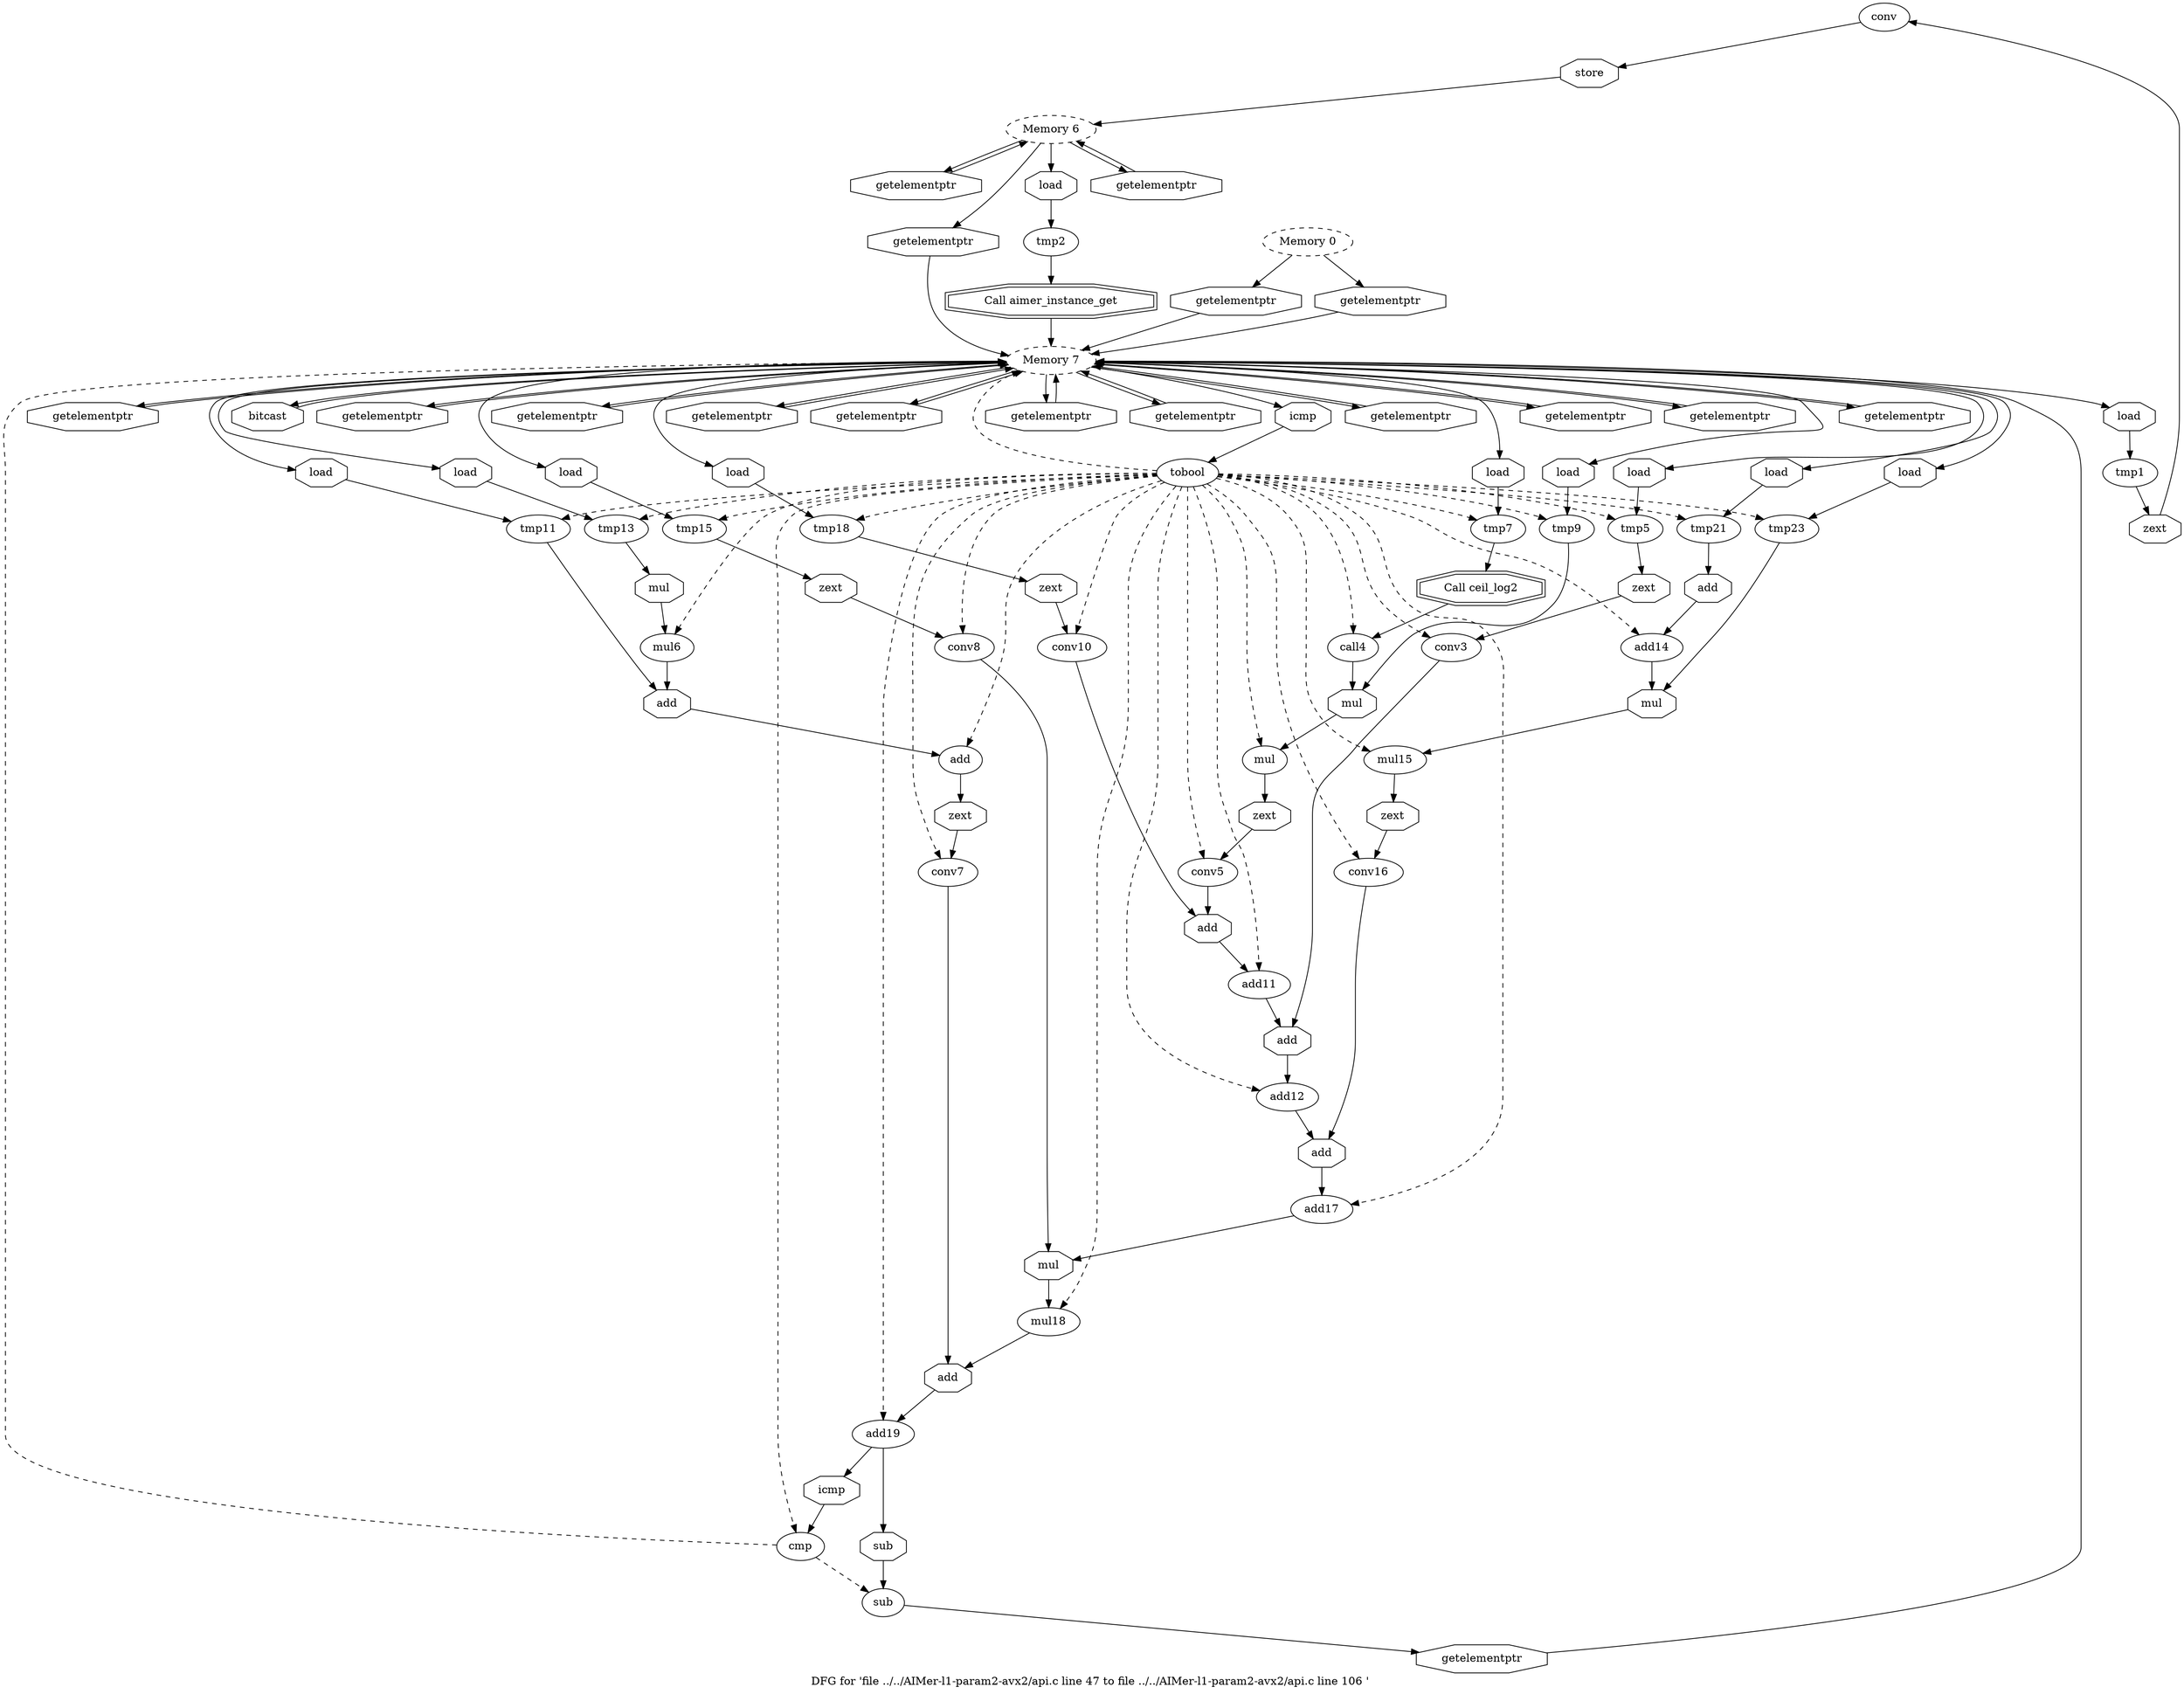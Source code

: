 digraph "DFG for 'file ../../AIMer-l1-param2-avx2/api.c line 47 to file ../../AIMer-l1-param2-avx2/api.c line 106 '  "{
label="DFG for 'file ../../AIMer-l1-param2-avx2/api.c line 47 to file ../../AIMer-l1-param2-avx2/api.c line 106 ' ";
node_665[shape=ellipse,style=solid,label="conv"]
node_668[shape=octagon,style=solid,label="store"]
"node_665"->"node_668"
node_664[shape=octagon,style=solid,label="load"]
node_663[shape=ellipse,style=solid,label="tmp1"]
"node_664"->"node_663"
node_666[shape=octagon,style=solid,label="zext"]
"node_663"->"node_666"
node_662[shape=octagon,style=solid,label="getelementptr"]
node_661[shape=ellipse,style=dashed,label="Memory 7"]
"node_662"->"node_661"
"node_661"->"node_664"
node_698[shape=octagon,style=solid,label="load"]
"node_661"->"node_698"
node_705[shape=octagon,style=solid,label="getelementptr"]
"node_661"->"node_705"
node_707[shape=octagon,style=solid,label="load"]
"node_661"->"node_707"
node_674[shape=octagon,style=solid,label="icmp"]
"node_661"->"node_674"
node_744[shape=octagon,style=solid,label="bitcast"]
"node_661"->"node_744"
node_686[shape=octagon,style=solid,label="getelementptr"]
"node_661"->"node_686"
node_688[shape=octagon,style=solid,label="load"]
"node_661"->"node_688"
node_693[shape=octagon,style=solid,label="getelementptr"]
"node_661"->"node_693"
node_695[shape=octagon,style=solid,label="load"]
"node_661"->"node_695"
node_696[shape=octagon,style=solid,label="getelementptr"]
"node_661"->"node_696"
node_710[shape=octagon,style=solid,label="getelementptr"]
"node_661"->"node_710"
node_712[shape=octagon,style=solid,label="load"]
"node_661"->"node_712"
node_719[shape=octagon,style=solid,label="getelementptr"]
"node_661"->"node_719"
node_720[shape=octagon,style=solid,label="getelementptr"]
"node_661"->"node_720"
node_722[shape=octagon,style=solid,label="load"]
"node_661"->"node_722"
node_725[shape=octagon,style=solid,label="getelementptr"]
"node_661"->"node_725"
node_727[shape=octagon,style=solid,label="load"]
"node_661"->"node_727"
node_675[shape=octagon,style=solid,label="getelementptr"]
"node_661"->"node_675"
node_676[shape=octagon,style=solid,label="getelementptr"]
"node_661"->"node_676"
node_678[shape=octagon,style=solid,label="load"]
"node_661"->"node_678"
node_681[shape=octagon,style=solid,label="getelementptr"]
"node_661"->"node_681"
node_683[shape=octagon,style=solid,label="load"]
"node_661"->"node_683"
node_660[shape=ellipse,style=dashed,label="Memory 6"]
node_667[shape=octagon,style=solid,label="getelementptr"]
"node_660"->"node_667"
node_669[shape=octagon,style=solid,label="getelementptr"]
"node_660"->"node_669"
node_671[shape=octagon,style=solid,label="load"]
"node_660"->"node_671"
node_743[shape=octagon,style=solid,label="getelementptr"]
"node_660"->"node_743"
node_659[shape=ellipse,style=dashed,label="Memory 0"]
"node_659"->"node_662"
node_745[shape=octagon,style=solid,label="getelementptr"]
"node_659"->"node_745"
node_697[shape=ellipse,style=solid,label="tmp13"]
node_700[shape=octagon,style=solid,label="mul"]
"node_697"->"node_700"
"node_698"->"node_697"
node_699[shape=ellipse,style=solid,label="mul6"]
node_702[shape=octagon,style=solid,label="add"]
"node_699"->"node_702"
"node_700"->"node_699"
node_701[shape=ellipse,style=solid,label="add"]
node_704[shape=octagon,style=solid,label="zext"]
"node_701"->"node_704"
"node_702"->"node_701"
node_703[shape=ellipse,style=solid,label="conv7"]
node_737[shape=octagon,style=solid,label="add"]
"node_703"->"node_737"
"node_704"->"node_703"
"node_705"->"node_661"
node_706[shape=ellipse,style=solid,label="tmp15"]
node_709[shape=octagon,style=solid,label="zext"]
"node_706"->"node_709"
"node_707"->"node_706"
node_708[shape=ellipse,style=solid,label="conv8"]
node_735[shape=octagon,style=solid,label="mul"]
"node_708"->"node_735"
"node_666"->"node_665"
"node_667"->"node_660"
"node_668"->"node_660"
"node_669"->"node_660"
node_670[shape=ellipse,style=solid,label="tmp2"]
node_672[shape=doubleoctagon,style=solid,label="Call aimer_instance_get"]
"node_670"->"node_672"
"node_671"->"node_670"
"node_672"->"node_661"
node_673[shape=ellipse,style=solid,label="tobool"]
"node_673"->"node_661" [style=dashed]
"node_673"->"node_697" [style=dashed]
"node_673"->"node_699" [style=dashed]
"node_673"->"node_701" [style=dashed]
"node_673"->"node_703" [style=dashed]
"node_673"->"node_706" [style=dashed]
"node_673"->"node_708" [style=dashed]
node_736[shape=ellipse,style=solid,label="add19"]
"node_673"->"node_736" [style=dashed]
node_738[shape=ellipse,style=solid,label="cmp"]
"node_673"->"node_738" [style=dashed]
node_687[shape=ellipse,style=solid,label="tmp9"]
"node_673"->"node_687" [style=dashed]
node_689[shape=ellipse,style=solid,label="mul"]
"node_673"->"node_689" [style=dashed]
node_691[shape=ellipse,style=solid,label="conv5"]
"node_673"->"node_691" [style=dashed]
node_694[shape=ellipse,style=solid,label="tmp11"]
"node_673"->"node_694" [style=dashed]
node_711[shape=ellipse,style=solid,label="tmp18"]
"node_673"->"node_711" [style=dashed]
node_713[shape=ellipse,style=solid,label="conv10"]
"node_673"->"node_713" [style=dashed]
node_715[shape=ellipse,style=solid,label="add11"]
"node_673"->"node_715" [style=dashed]
node_717[shape=ellipse,style=solid,label="add12"]
"node_673"->"node_717" [style=dashed]
node_721[shape=ellipse,style=solid,label="tmp21"]
"node_673"->"node_721" [style=dashed]
node_723[shape=ellipse,style=solid,label="add14"]
"node_673"->"node_723" [style=dashed]
node_726[shape=ellipse,style=solid,label="tmp23"]
"node_673"->"node_726" [style=dashed]
node_728[shape=ellipse,style=solid,label="mul15"]
"node_673"->"node_728" [style=dashed]
node_730[shape=ellipse,style=solid,label="conv16"]
"node_673"->"node_730" [style=dashed]
node_732[shape=ellipse,style=solid,label="add17"]
"node_673"->"node_732" [style=dashed]
node_734[shape=ellipse,style=solid,label="mul18"]
"node_673"->"node_734" [style=dashed]
node_677[shape=ellipse,style=solid,label="tmp5"]
"node_673"->"node_677" [style=dashed]
node_679[shape=ellipse,style=solid,label="conv3"]
"node_673"->"node_679" [style=dashed]
node_682[shape=ellipse,style=solid,label="tmp7"]
"node_673"->"node_682" [style=dashed]
node_684[shape=ellipse,style=solid,label="call4"]
"node_673"->"node_684" [style=dashed]
"node_674"->"node_673"
node_739[shape=octagon,style=solid,label="icmp"]
"node_736"->"node_739"
node_741[shape=octagon,style=solid,label="sub"]
"node_736"->"node_741"
"node_737"->"node_736"
"node_738"->"node_661" [style=dashed]
node_740[shape=ellipse,style=solid,label="sub"]
"node_738"->"node_740" [style=dashed]
"node_739"->"node_738"
node_742[shape=octagon,style=solid,label="getelementptr"]
"node_740"->"node_742"
"node_741"->"node_740"
"node_742"->"node_661"
"node_743"->"node_661"
"node_744"->"node_661"
"node_745"->"node_661"
"node_686"->"node_661"
node_690[shape=octagon,style=solid,label="mul"]
"node_687"->"node_690"
"node_688"->"node_687"
node_692[shape=octagon,style=solid,label="zext"]
"node_689"->"node_692"
"node_690"->"node_689"
node_716[shape=octagon,style=solid,label="add"]
"node_691"->"node_716"
"node_692"->"node_691"
"node_693"->"node_661"
"node_694"->"node_702"
"node_695"->"node_694"
"node_696"->"node_661"
"node_709"->"node_708"
"node_710"->"node_661"
node_714[shape=octagon,style=solid,label="zext"]
"node_711"->"node_714"
"node_712"->"node_711"
"node_713"->"node_716"
"node_714"->"node_713"
node_718[shape=octagon,style=solid,label="add"]
"node_715"->"node_718"
"node_716"->"node_715"
node_733[shape=octagon,style=solid,label="add"]
"node_717"->"node_733"
"node_718"->"node_717"
"node_719"->"node_661"
"node_720"->"node_661"
node_724[shape=octagon,style=solid,label="add"]
"node_721"->"node_724"
"node_722"->"node_721"
node_729[shape=octagon,style=solid,label="mul"]
"node_723"->"node_729"
"node_724"->"node_723"
"node_725"->"node_661"
"node_726"->"node_729"
"node_727"->"node_726"
node_731[shape=octagon,style=solid,label="zext"]
"node_728"->"node_731"
"node_729"->"node_728"
"node_730"->"node_733"
"node_731"->"node_730"
"node_732"->"node_735"
"node_733"->"node_732"
"node_734"->"node_737"
"node_735"->"node_734"
"node_675"->"node_661"
"node_676"->"node_661"
node_680[shape=octagon,style=solid,label="zext"]
"node_677"->"node_680"
"node_678"->"node_677"
"node_679"->"node_718"
"node_680"->"node_679"
"node_681"->"node_661"
node_685[shape=doubleoctagon,style=solid,label="Call ceil_log2"]
"node_682"->"node_685"
"node_683"->"node_682"
"node_684"->"node_690"
"node_685"->"node_684"
}

